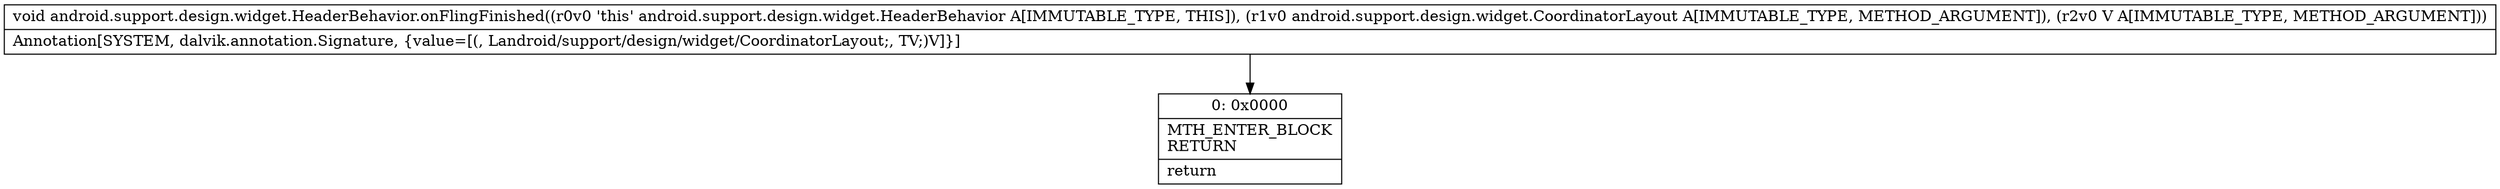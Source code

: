 digraph "CFG forandroid.support.design.widget.HeaderBehavior.onFlingFinished(Landroid\/support\/design\/widget\/CoordinatorLayout;Landroid\/view\/View;)V" {
Node_0 [shape=record,label="{0\:\ 0x0000|MTH_ENTER_BLOCK\lRETURN\l|return\l}"];
MethodNode[shape=record,label="{void android.support.design.widget.HeaderBehavior.onFlingFinished((r0v0 'this' android.support.design.widget.HeaderBehavior A[IMMUTABLE_TYPE, THIS]), (r1v0 android.support.design.widget.CoordinatorLayout A[IMMUTABLE_TYPE, METHOD_ARGUMENT]), (r2v0 V A[IMMUTABLE_TYPE, METHOD_ARGUMENT]))  | Annotation[SYSTEM, dalvik.annotation.Signature, \{value=[(, Landroid\/support\/design\/widget\/CoordinatorLayout;, TV;)V]\}]\l}"];
MethodNode -> Node_0;
}

